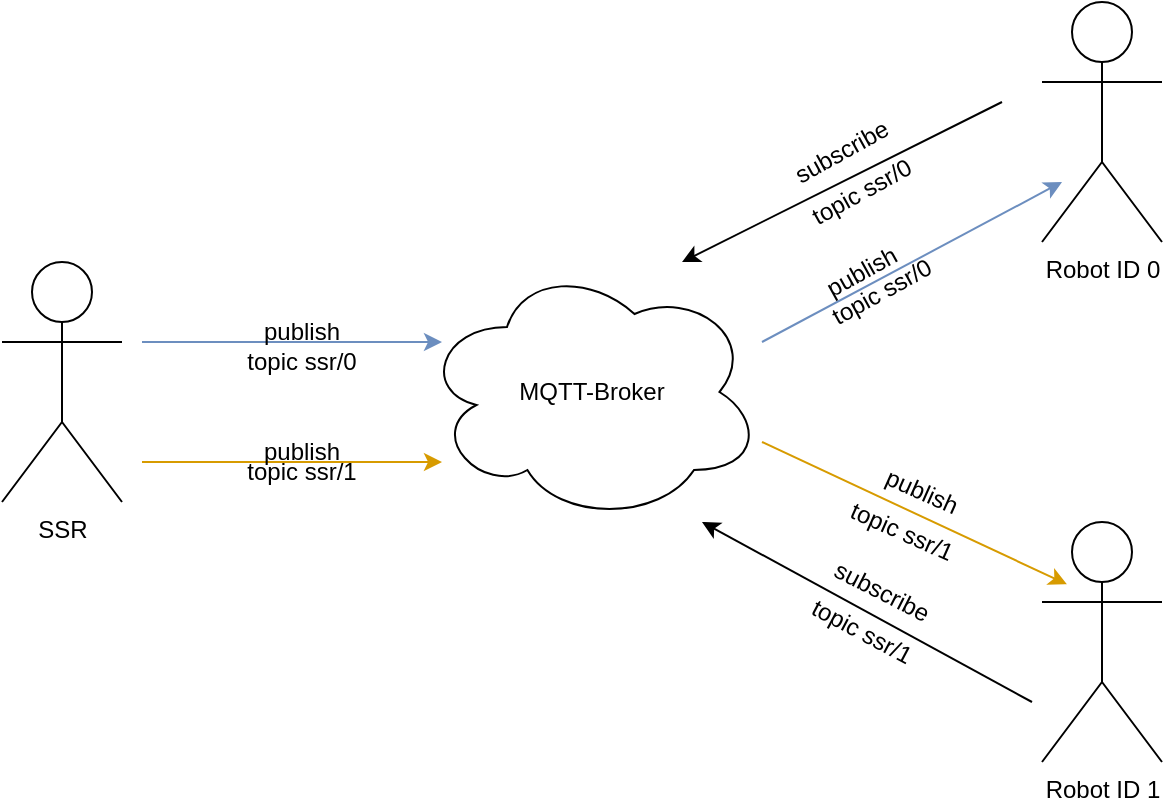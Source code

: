 <mxfile>
    <diagram id="j_ETu-mBmswPhSLwwHk1" name="Page-1">
        <mxGraphModel dx="839" dy="639" grid="1" gridSize="10" guides="1" tooltips="1" connect="1" arrows="1" fold="1" page="1" pageScale="1" pageWidth="1100" pageHeight="850" math="0" shadow="0">
            <root>
                <mxCell id="0"/>
                <mxCell id="1" parent="0"/>
                <mxCell id="5" style="edgeStyle=none;html=1;fillColor=#dae8fc;strokeColor=#6c8ebf;" edge="1" parent="1">
                    <mxGeometry relative="1" as="geometry">
                        <mxPoint x="180" y="260" as="sourcePoint"/>
                        <mxPoint x="330" y="260" as="targetPoint"/>
                    </mxGeometry>
                </mxCell>
                <mxCell id="2" value="SSR" style="shape=umlActor;verticalLabelPosition=bottom;verticalAlign=top;html=1;outlineConnect=0;" vertex="1" parent="1">
                    <mxGeometry x="110" y="220" width="60" height="120" as="geometry"/>
                </mxCell>
                <mxCell id="3" value="" style="ellipse;shape=cloud;whiteSpace=wrap;html=1;" vertex="1" parent="1">
                    <mxGeometry x="320" y="220" width="170" height="130" as="geometry"/>
                </mxCell>
                <mxCell id="4" value="MQTT-Broker" style="text;html=1;align=center;verticalAlign=middle;whiteSpace=wrap;rounded=0;" vertex="1" parent="1">
                    <mxGeometry x="350" y="252.5" width="110" height="65" as="geometry"/>
                </mxCell>
                <mxCell id="10" value="Robot ID 0&lt;div&gt;&lt;br&gt;&lt;/div&gt;" style="shape=umlActor;verticalLabelPosition=bottom;verticalAlign=top;html=1;outlineConnect=0;" vertex="1" parent="1">
                    <mxGeometry x="630" y="90" width="60" height="120" as="geometry"/>
                </mxCell>
                <mxCell id="12" value="Robot ID 1" style="shape=umlActor;verticalLabelPosition=bottom;verticalAlign=top;html=1;outlineConnect=0;" vertex="1" parent="1">
                    <mxGeometry x="630" y="350" width="60" height="120" as="geometry"/>
                </mxCell>
                <mxCell id="13" value="" style="endArrow=classic;html=1;fillColor=#dae8fc;strokeColor=#6c8ebf;" edge="1" parent="1">
                    <mxGeometry width="50" height="50" relative="1" as="geometry">
                        <mxPoint x="490" y="260" as="sourcePoint"/>
                        <mxPoint x="640" y="180" as="targetPoint"/>
                    </mxGeometry>
                </mxCell>
                <mxCell id="14" value="" style="endArrow=classic;html=1;fillColor=#ffe6cc;strokeColor=#d79b00;" edge="1" parent="1">
                    <mxGeometry width="50" height="50" relative="1" as="geometry">
                        <mxPoint x="489.997" y="310.0" as="sourcePoint"/>
                        <mxPoint x="642.44" y="381.14" as="targetPoint"/>
                    </mxGeometry>
                </mxCell>
                <mxCell id="16" value="topic ssr/0" style="text;html=1;align=center;verticalAlign=middle;whiteSpace=wrap;rounded=0;" vertex="1" parent="1">
                    <mxGeometry x="230" y="255" width="60" height="30" as="geometry"/>
                </mxCell>
                <mxCell id="17" value="" style="endArrow=classic;html=1;fillColor=#ffe6cc;strokeColor=#d79b00;" edge="1" parent="1">
                    <mxGeometry width="50" height="50" relative="1" as="geometry">
                        <mxPoint x="180" y="320" as="sourcePoint"/>
                        <mxPoint x="330" y="320" as="targetPoint"/>
                    </mxGeometry>
                </mxCell>
                <mxCell id="18" value="topic ssr/1" style="text;html=1;align=center;verticalAlign=middle;whiteSpace=wrap;rounded=0;" vertex="1" parent="1">
                    <mxGeometry x="230" y="310" width="60" height="30" as="geometry"/>
                </mxCell>
                <mxCell id="20" value="publish" style="text;html=1;align=center;verticalAlign=middle;whiteSpace=wrap;rounded=0;" vertex="1" parent="1">
                    <mxGeometry x="230" y="240" width="60" height="30" as="geometry"/>
                </mxCell>
                <mxCell id="21" value="publish" style="text;html=1;align=center;verticalAlign=middle;whiteSpace=wrap;rounded=0;" vertex="1" parent="1">
                    <mxGeometry x="230" y="300" width="60" height="30" as="geometry"/>
                </mxCell>
                <mxCell id="22" value="subscribe" style="text;html=1;align=center;verticalAlign=middle;whiteSpace=wrap;rounded=0;rotation=331;" vertex="1" parent="1">
                    <mxGeometry x="500" y="150" width="60" height="30" as="geometry"/>
                </mxCell>
                <mxCell id="23" value="" style="endArrow=classic;html=1;" edge="1" parent="1">
                    <mxGeometry width="50" height="50" relative="1" as="geometry">
                        <mxPoint x="610" y="140" as="sourcePoint"/>
                        <mxPoint x="450" y="220" as="targetPoint"/>
                    </mxGeometry>
                </mxCell>
                <mxCell id="25" value="topic ssr/0" style="text;html=1;align=center;verticalAlign=middle;whiteSpace=wrap;rounded=0;rotation=331;" vertex="1" parent="1">
                    <mxGeometry x="510" y="170" width="60" height="30" as="geometry"/>
                </mxCell>
                <mxCell id="27" value="publish" style="text;html=1;align=center;verticalAlign=middle;whiteSpace=wrap;rounded=0;rotation=331;" vertex="1" parent="1">
                    <mxGeometry x="510" y="210" width="60" height="30" as="geometry"/>
                </mxCell>
                <mxCell id="28" value="topic ssr/0" style="text;html=1;align=center;verticalAlign=middle;whiteSpace=wrap;rounded=0;rotation=331;" vertex="1" parent="1">
                    <mxGeometry x="520" y="220" width="60" height="30" as="geometry"/>
                </mxCell>
                <mxCell id="31" value="" style="endArrow=classic;html=1;" edge="1" parent="1">
                    <mxGeometry width="50" height="50" relative="1" as="geometry">
                        <mxPoint x="625" y="440" as="sourcePoint"/>
                        <mxPoint x="460" y="350" as="targetPoint"/>
                    </mxGeometry>
                </mxCell>
                <mxCell id="33" value="publish" style="text;html=1;align=center;verticalAlign=middle;whiteSpace=wrap;rounded=0;rotation=24;" vertex="1" parent="1">
                    <mxGeometry x="540" y="320" width="60" height="30" as="geometry"/>
                </mxCell>
                <mxCell id="34" value="topic ssr/1" style="text;html=1;align=center;verticalAlign=middle;whiteSpace=wrap;rounded=0;rotation=24;" vertex="1" parent="1">
                    <mxGeometry x="530" y="340" width="60" height="30" as="geometry"/>
                </mxCell>
                <mxCell id="35" value="subscribe" style="text;html=1;align=center;verticalAlign=middle;whiteSpace=wrap;rounded=0;rotation=27;" vertex="1" parent="1">
                    <mxGeometry x="520" y="370" width="60" height="30" as="geometry"/>
                </mxCell>
                <mxCell id="36" value="topic ssr/1" style="text;html=1;align=center;verticalAlign=middle;whiteSpace=wrap;rounded=0;rotation=28;" vertex="1" parent="1">
                    <mxGeometry x="510" y="390" width="60" height="30" as="geometry"/>
                </mxCell>
            </root>
        </mxGraphModel>
    </diagram>
</mxfile>